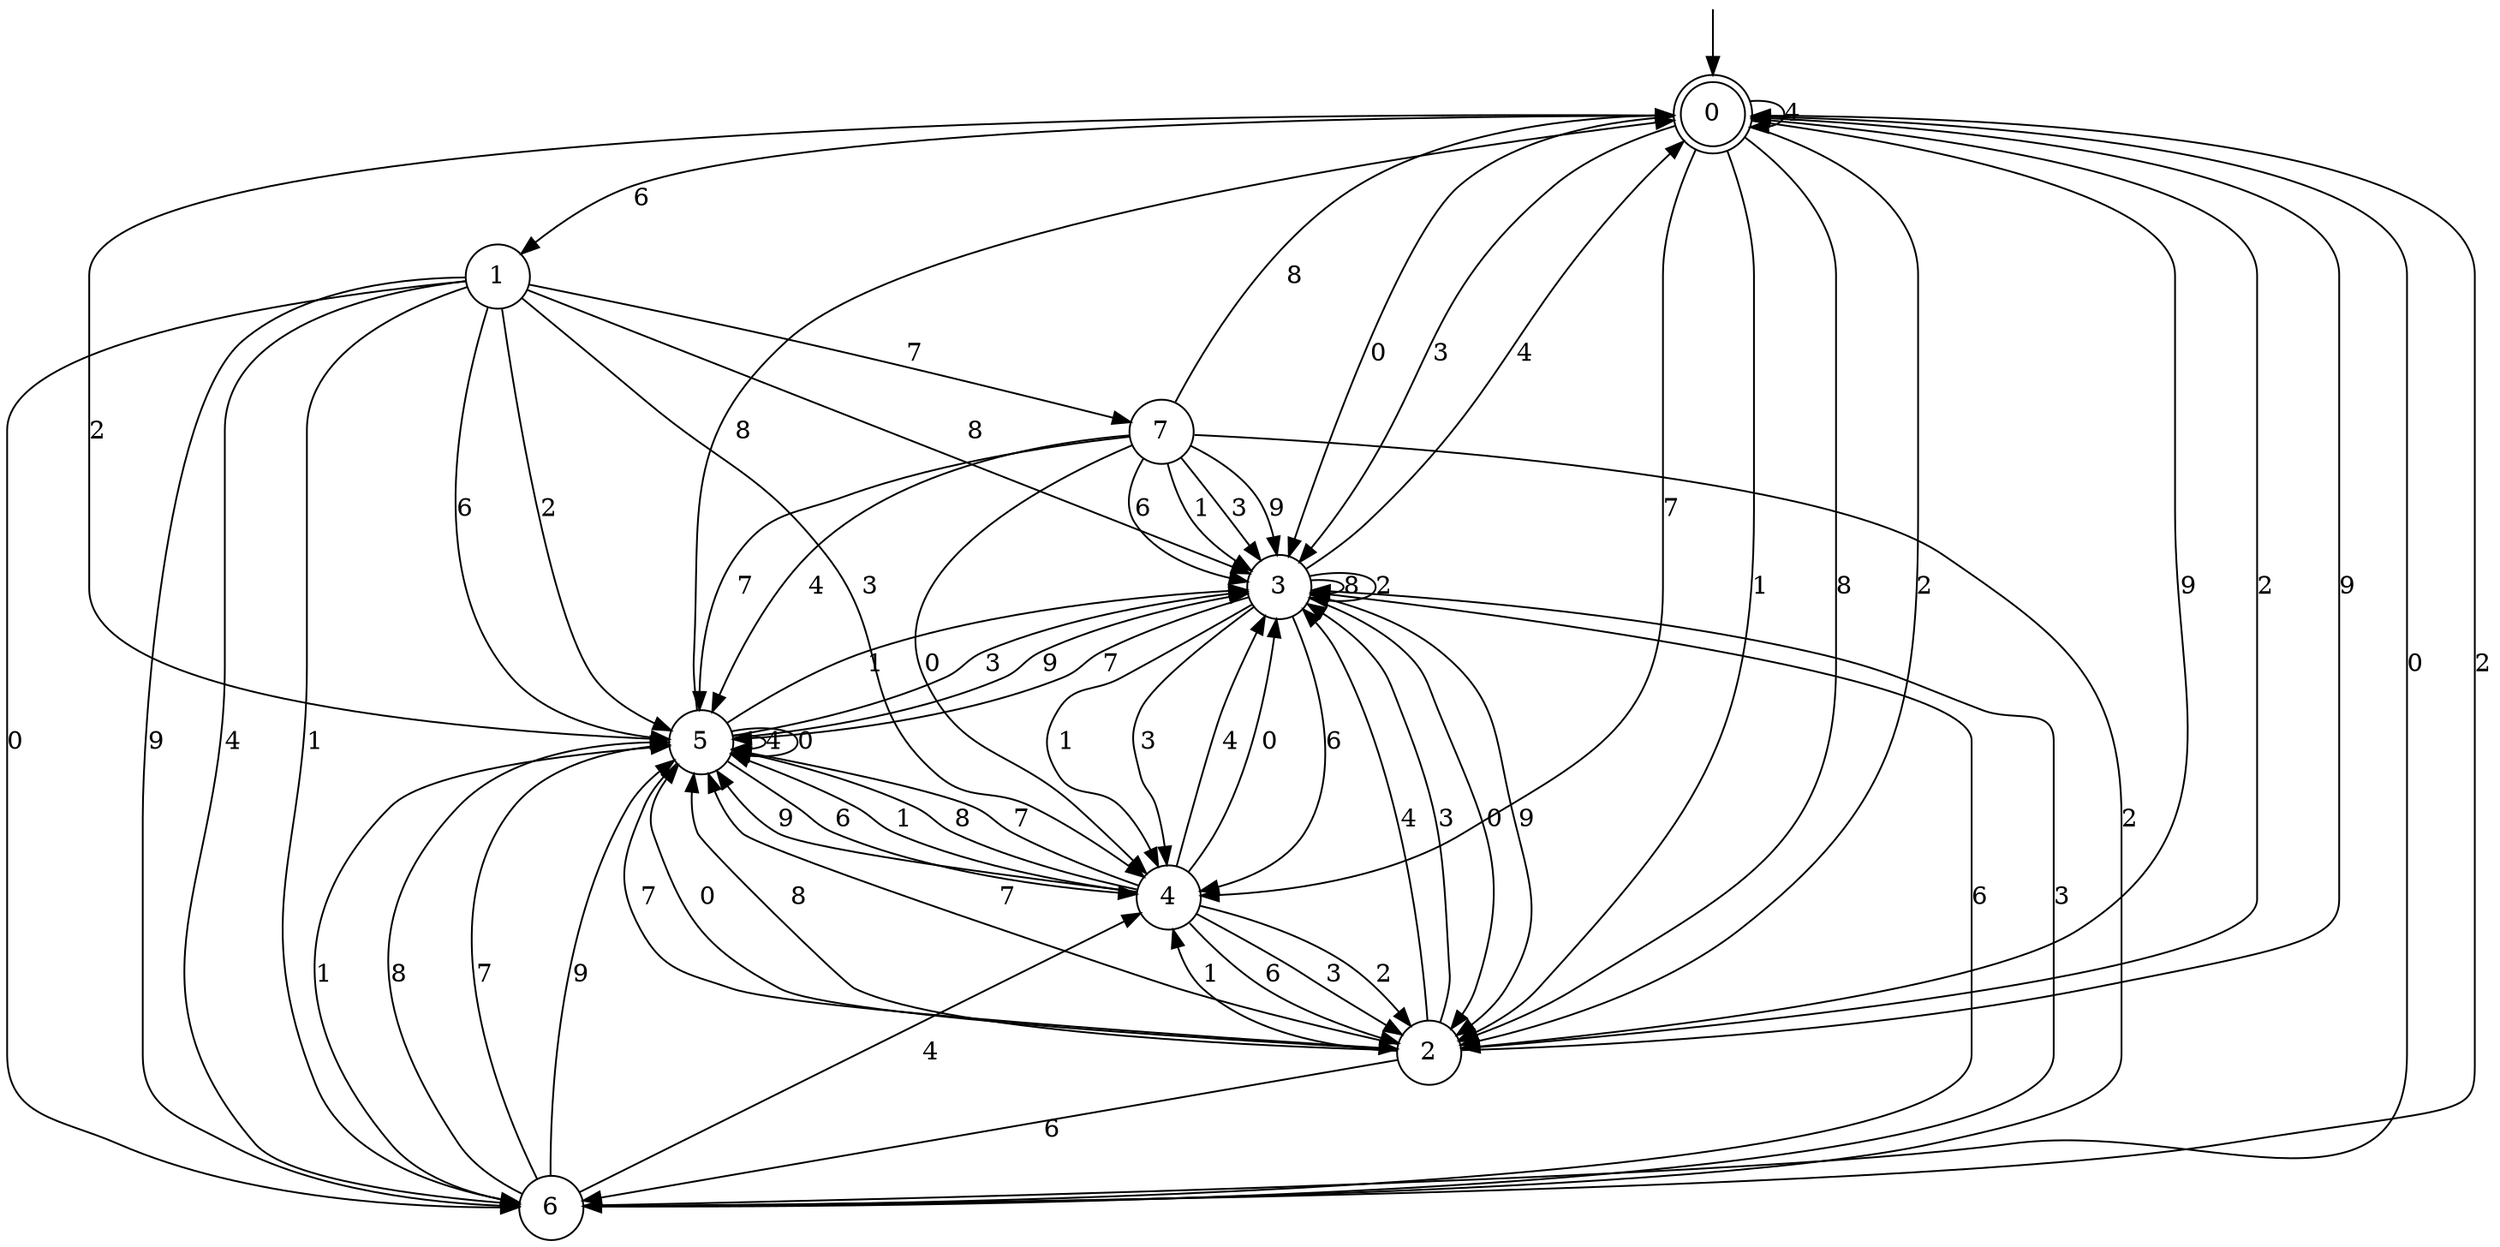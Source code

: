 digraph g {

	s0 [shape="doublecircle" label="0"];
	s1 [shape="circle" label="1"];
	s2 [shape="circle" label="2"];
	s3 [shape="circle" label="3"];
	s4 [shape="circle" label="4"];
	s5 [shape="circle" label="5"];
	s6 [shape="circle" label="6"];
	s7 [shape="circle" label="7"];
	s0 -> s1 [label="6"];
	s0 -> s0 [label="4"];
	s0 -> s2 [label="1"];
	s0 -> s3 [label="0"];
	s0 -> s3 [label="3"];
	s0 -> s2 [label="8"];
	s0 -> s4 [label="7"];
	s0 -> s2 [label="2"];
	s0 -> s2 [label="9"];
	s1 -> s5 [label="6"];
	s1 -> s6 [label="4"];
	s1 -> s6 [label="1"];
	s1 -> s6 [label="0"];
	s1 -> s4 [label="3"];
	s1 -> s3 [label="8"];
	s1 -> s7 [label="7"];
	s1 -> s5 [label="2"];
	s1 -> s6 [label="9"];
	s2 -> s6 [label="6"];
	s2 -> s3 [label="4"];
	s2 -> s4 [label="1"];
	s2 -> s5 [label="0"];
	s2 -> s3 [label="3"];
	s2 -> s5 [label="8"];
	s2 -> s5 [label="7"];
	s2 -> s0 [label="2"];
	s2 -> s0 [label="9"];
	s3 -> s4 [label="6"];
	s3 -> s0 [label="4"];
	s3 -> s4 [label="1"];
	s3 -> s2 [label="0"];
	s3 -> s4 [label="3"];
	s3 -> s3 [label="8"];
	s3 -> s5 [label="7"];
	s3 -> s3 [label="2"];
	s3 -> s2 [label="9"];
	s4 -> s2 [label="6"];
	s4 -> s3 [label="4"];
	s4 -> s5 [label="1"];
	s4 -> s3 [label="0"];
	s4 -> s2 [label="3"];
	s4 -> s5 [label="8"];
	s4 -> s5 [label="7"];
	s4 -> s2 [label="2"];
	s4 -> s5 [label="9"];
	s5 -> s4 [label="6"];
	s5 -> s5 [label="4"];
	s5 -> s3 [label="1"];
	s5 -> s5 [label="0"];
	s5 -> s3 [label="3"];
	s5 -> s0 [label="8"];
	s5 -> s2 [label="7"];
	s5 -> s0 [label="2"];
	s5 -> s3 [label="9"];
	s6 -> s3 [label="6"];
	s6 -> s4 [label="4"];
	s6 -> s5 [label="1"];
	s6 -> s0 [label="0"];
	s6 -> s3 [label="3"];
	s6 -> s5 [label="8"];
	s6 -> s5 [label="7"];
	s6 -> s0 [label="2"];
	s6 -> s5 [label="9"];
	s7 -> s3 [label="6"];
	s7 -> s5 [label="4"];
	s7 -> s3 [label="1"];
	s7 -> s4 [label="0"];
	s7 -> s3 [label="3"];
	s7 -> s0 [label="8"];
	s7 -> s5 [label="7"];
	s7 -> s6 [label="2"];
	s7 -> s3 [label="9"];

__start0 [label="" shape="none" width="0" height="0"];
__start0 -> s0;

}
